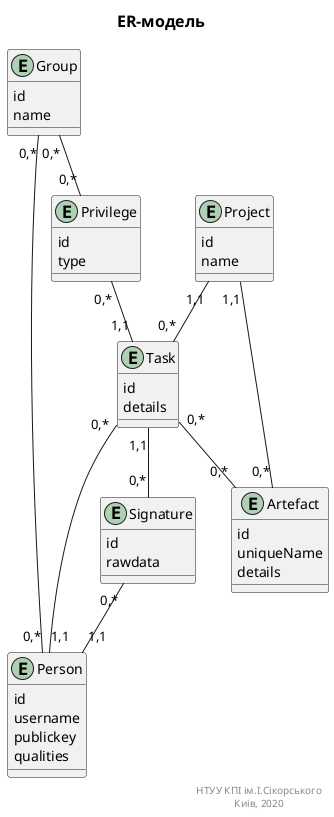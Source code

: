 @startuml ERM
title
<font size=16 color=black>ER-модель
end title

entity Person {
    id
    username
    publickey
    qualities
}

entity Group {
    id
    name
}

entity Privilege {
    id
    type
}

entity Task {
    id
    details
}

entity Signature {
    id
    rawdata
}

entity Artefact {
    id
    uniqueName
    details
}

entity Project {
    id
    name
}

Signature "0,*"--"1,1" Person
Group "0,*"--"0,*" Person
Group "0,*"--"0,*" Privilege
Privilege "0,*"--"1,1" Task
Task "1,1"--"0,*" Signature
Task "0,*"-d-"1,1" Person
Task "0,*"-d-"0,*" Artefact
Project "1,1"--"0,*" Task
Project "1,1"--"0,*" Artefact

right footer
НТУУ КПІ ім.І.Сікорського
Киів, 2020
end footer
@enduml
